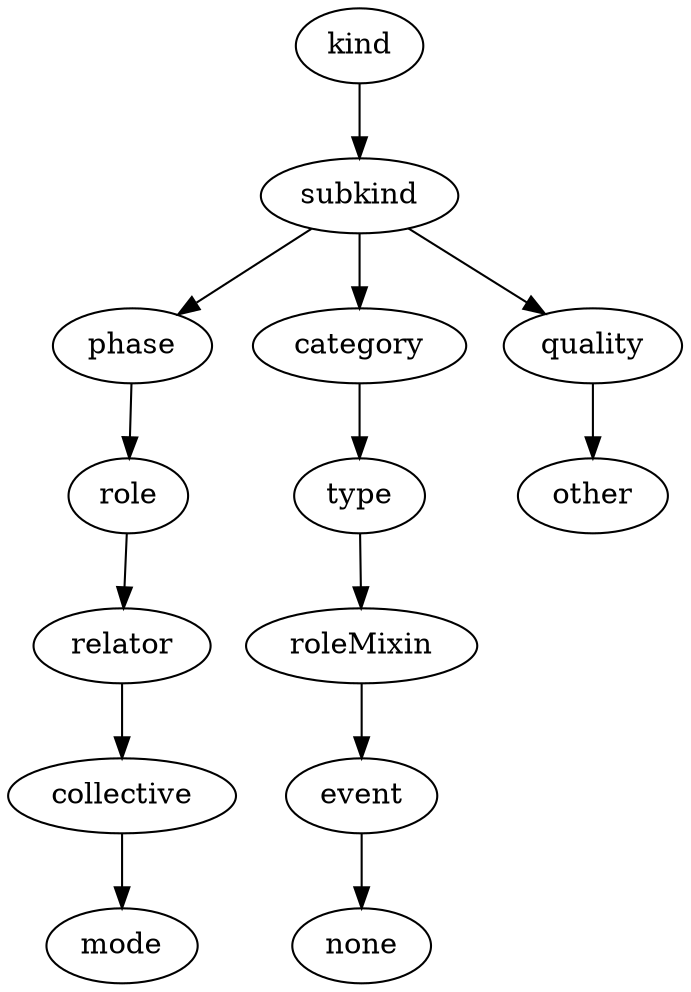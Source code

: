 strict digraph  {
kind;
subkind;
phase;
category;
quality;
role;
relator;
collective;
mode;
type;
roleMixin;
event;
none;
other;
kind -> subkind;
subkind -> phase;
subkind -> category;
subkind -> quality;
phase -> role;
category -> type;
quality -> other;
role -> relator;
relator -> collective;
collective -> mode;
type -> roleMixin;
roleMixin -> event;
event -> none;
}
